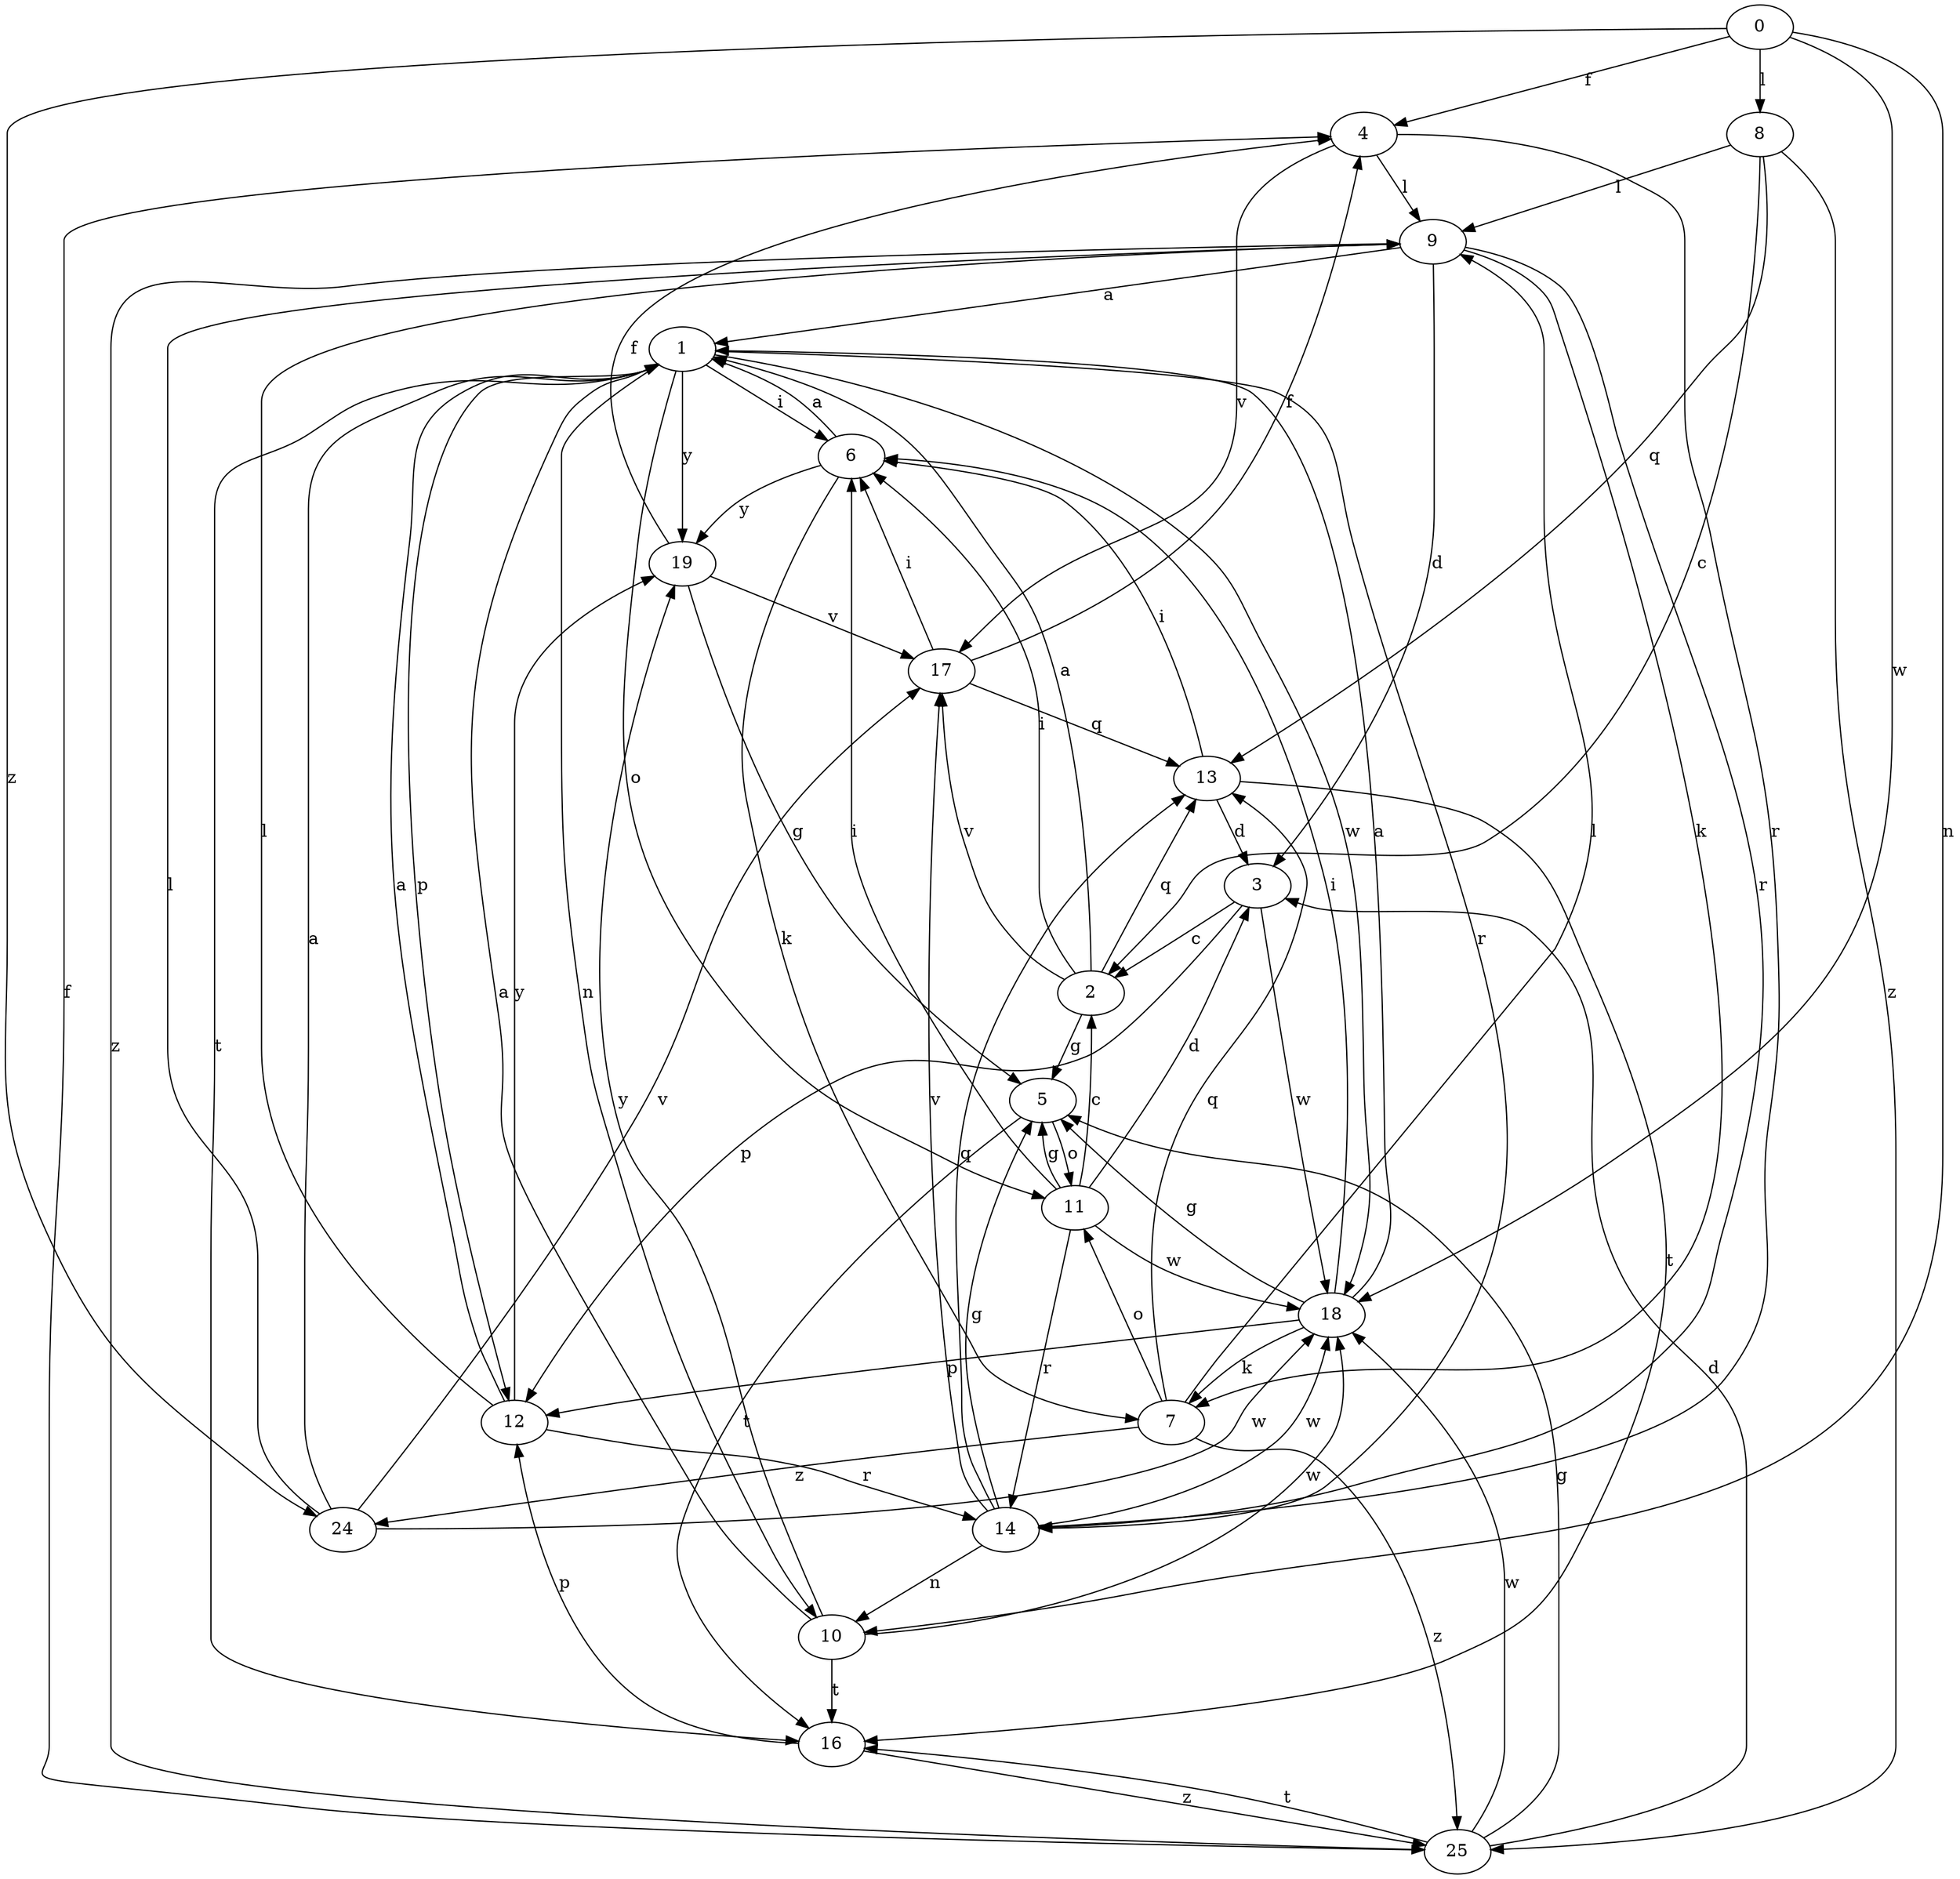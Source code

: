 strict digraph  {
0;
1;
2;
3;
4;
5;
6;
7;
8;
9;
10;
11;
12;
13;
14;
16;
17;
18;
19;
24;
25;
0 -> 4  [label=f];
0 -> 8  [label=l];
0 -> 10  [label=n];
0 -> 18  [label=w];
0 -> 24  [label=z];
1 -> 6  [label=i];
1 -> 10  [label=n];
1 -> 11  [label=o];
1 -> 12  [label=p];
1 -> 14  [label=r];
1 -> 16  [label=t];
1 -> 18  [label=w];
1 -> 19  [label=y];
2 -> 1  [label=a];
2 -> 5  [label=g];
2 -> 6  [label=i];
2 -> 13  [label=q];
2 -> 17  [label=v];
3 -> 2  [label=c];
3 -> 12  [label=p];
3 -> 18  [label=w];
4 -> 9  [label=l];
4 -> 14  [label=r];
4 -> 17  [label=v];
5 -> 11  [label=o];
5 -> 16  [label=t];
6 -> 1  [label=a];
6 -> 7  [label=k];
6 -> 19  [label=y];
7 -> 9  [label=l];
7 -> 11  [label=o];
7 -> 13  [label=q];
7 -> 24  [label=z];
7 -> 25  [label=z];
8 -> 2  [label=c];
8 -> 9  [label=l];
8 -> 13  [label=q];
8 -> 25  [label=z];
9 -> 1  [label=a];
9 -> 3  [label=d];
9 -> 7  [label=k];
9 -> 14  [label=r];
9 -> 25  [label=z];
10 -> 1  [label=a];
10 -> 16  [label=t];
10 -> 18  [label=w];
10 -> 19  [label=y];
11 -> 2  [label=c];
11 -> 3  [label=d];
11 -> 5  [label=g];
11 -> 6  [label=i];
11 -> 14  [label=r];
11 -> 18  [label=w];
12 -> 1  [label=a];
12 -> 9  [label=l];
12 -> 14  [label=r];
12 -> 19  [label=y];
13 -> 3  [label=d];
13 -> 6  [label=i];
13 -> 16  [label=t];
14 -> 5  [label=g];
14 -> 10  [label=n];
14 -> 13  [label=q];
14 -> 17  [label=v];
14 -> 18  [label=w];
16 -> 12  [label=p];
16 -> 25  [label=z];
17 -> 4  [label=f];
17 -> 6  [label=i];
17 -> 13  [label=q];
18 -> 1  [label=a];
18 -> 5  [label=g];
18 -> 6  [label=i];
18 -> 7  [label=k];
18 -> 12  [label=p];
19 -> 4  [label=f];
19 -> 5  [label=g];
19 -> 17  [label=v];
24 -> 1  [label=a];
24 -> 9  [label=l];
24 -> 17  [label=v];
24 -> 18  [label=w];
25 -> 3  [label=d];
25 -> 4  [label=f];
25 -> 5  [label=g];
25 -> 16  [label=t];
25 -> 18  [label=w];
}
